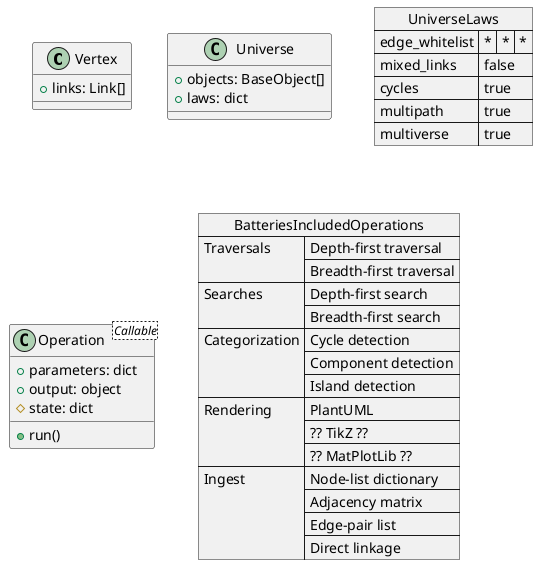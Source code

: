 @startuml

class Vertex {
    {field} +links: Link[]
}

class Universe {
    {field} +objects: BaseObject[]
    {field} +laws: dict
}

json UniverseLaws {
    "edge_whitelist": {
        "*": {
            "*": "*"
        }
    },
    "mixed_links": false,
    "cycles": true,
    "multipath": true,
    "multiverse": true
}

class Operation<Callable> {
    {field} +parameters: dict
    {field} +output: object
    {field} #state: dict
    {method} +run()
}

json BatteriesIncludedOperations {
    "Traversals": [
        "Depth-first traversal",
        "Breadth-first traversal"
    ],
    "Searches": [
        "Depth-first search",
        "Breadth-first search"
    ],
    "Categorization": [
        "Cycle detection",
        "Component detection",
        "Island detection"
    ],
    "Rendering": [
        "PlantUML",
        "?? TikZ ??",
        "?? MatPlotLib ??"
    ],
    "Ingest": [
        "Node-list dictionary",
        "Adjacency matrix",
        "Edge-pair list",
        "Direct linkage"
    ]
}

@enduml

